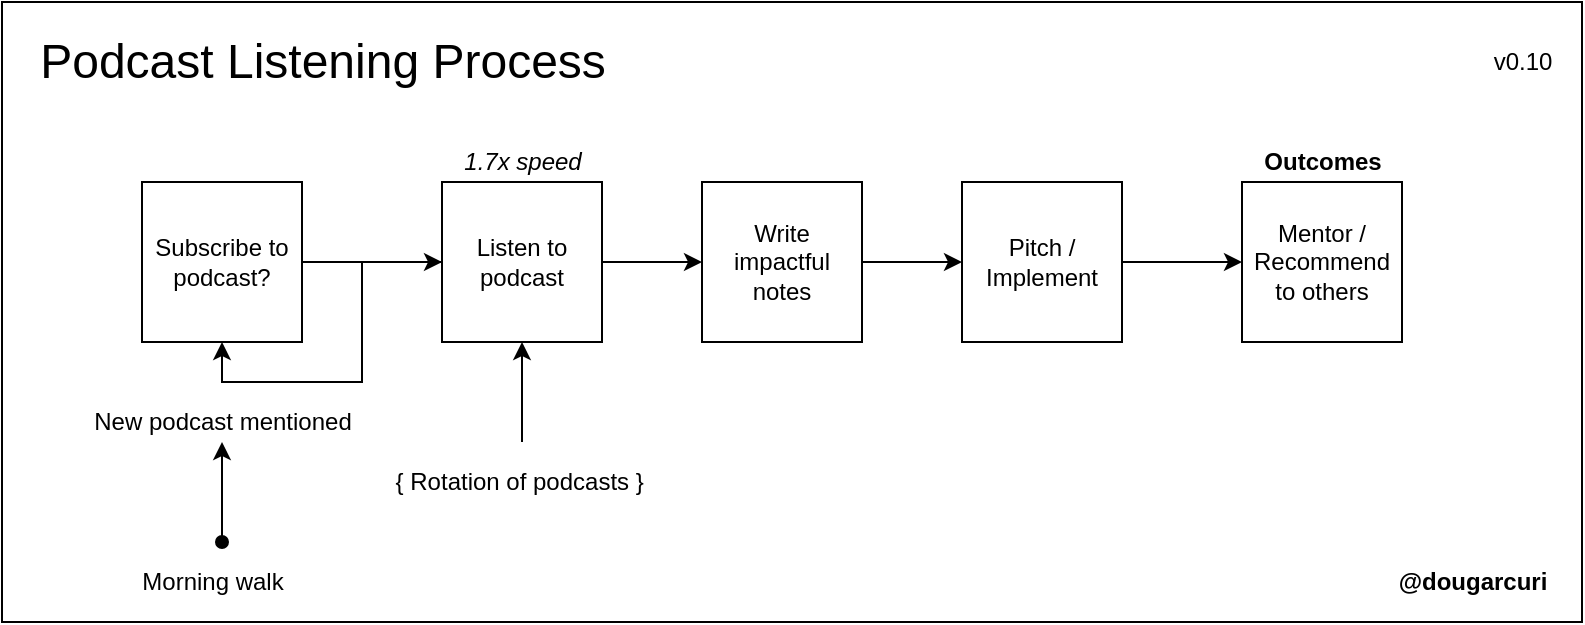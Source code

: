 <mxfile version="13.6.6" type="device"><diagram id="GHq76OuDfjOi-Ju2IBQN" name="Page-1"><mxGraphModel dx="1294" dy="767" grid="1" gridSize="10" guides="1" tooltips="1" connect="1" arrows="1" fold="1" page="1" pageScale="1" pageWidth="850" pageHeight="1100" math="0" shadow="0"><root><mxCell id="0"/><mxCell id="1" parent="0"/><mxCell id="WlOKW53uyA3XHyzy-dlt-2" value="" style="rounded=0;whiteSpace=wrap;html=1;fillColor=none;" vertex="1" parent="1"><mxGeometry x="20" y="40" width="790" height="310" as="geometry"/></mxCell><mxCell id="WlOKW53uyA3XHyzy-dlt-1" value="&lt;font style=&quot;font-size: 24px&quot;&gt;Podcast Listening Process&lt;/font&gt;" style="text;html=1;align=center;verticalAlign=middle;resizable=0;points=[];autosize=1;" vertex="1" parent="1"><mxGeometry x="30" y="60" width="300" height="20" as="geometry"/></mxCell><mxCell id="WlOKW53uyA3XHyzy-dlt-3" value="v0.10" style="text;html=1;align=center;verticalAlign=middle;resizable=0;points=[];autosize=1;" vertex="1" parent="1"><mxGeometry x="760" y="60" width="40" height="20" as="geometry"/></mxCell><mxCell id="WlOKW53uyA3XHyzy-dlt-4" value="&lt;b&gt;@dougarcuri&lt;/b&gt;" style="text;html=1;align=center;verticalAlign=middle;resizable=0;points=[];autosize=1;" vertex="1" parent="1"><mxGeometry x="710" y="320" width="90" height="20" as="geometry"/></mxCell><mxCell id="WlOKW53uyA3XHyzy-dlt-10" style="edgeStyle=orthogonalEdgeStyle;rounded=0;orthogonalLoop=1;jettySize=auto;html=1;exitX=1;exitY=0.5;exitDx=0;exitDy=0;entryX=0;entryY=0.5;entryDx=0;entryDy=0;" edge="1" parent="1" source="WlOKW53uyA3XHyzy-dlt-5" target="WlOKW53uyA3XHyzy-dlt-9"><mxGeometry relative="1" as="geometry"/></mxCell><mxCell id="WlOKW53uyA3XHyzy-dlt-5" value="Subscribe to podcast?" style="whiteSpace=wrap;html=1;aspect=fixed;" vertex="1" parent="1"><mxGeometry x="90" y="130" width="80" height="80" as="geometry"/></mxCell><mxCell id="WlOKW53uyA3XHyzy-dlt-12" style="edgeStyle=orthogonalEdgeStyle;rounded=0;orthogonalLoop=1;jettySize=auto;html=1;entryX=0;entryY=0.5;entryDx=0;entryDy=0;" edge="1" parent="1" source="WlOKW53uyA3XHyzy-dlt-9" target="WlOKW53uyA3XHyzy-dlt-11"><mxGeometry relative="1" as="geometry"/></mxCell><mxCell id="WlOKW53uyA3XHyzy-dlt-15" style="edgeStyle=orthogonalEdgeStyle;rounded=0;orthogonalLoop=1;jettySize=auto;html=1;entryX=0.5;entryY=1;entryDx=0;entryDy=0;" edge="1" parent="1" source="WlOKW53uyA3XHyzy-dlt-9" target="WlOKW53uyA3XHyzy-dlt-5"><mxGeometry relative="1" as="geometry"><Array as="points"><mxPoint x="200" y="170"/><mxPoint x="200" y="230"/><mxPoint x="130" y="230"/></Array></mxGeometry></mxCell><mxCell id="WlOKW53uyA3XHyzy-dlt-9" value="Listen to podcast" style="whiteSpace=wrap;html=1;aspect=fixed;" vertex="1" parent="1"><mxGeometry x="240" y="130" width="80" height="80" as="geometry"/></mxCell><mxCell id="WlOKW53uyA3XHyzy-dlt-14" style="edgeStyle=orthogonalEdgeStyle;rounded=0;orthogonalLoop=1;jettySize=auto;html=1;exitX=1;exitY=0.5;exitDx=0;exitDy=0;entryX=0;entryY=0.5;entryDx=0;entryDy=0;" edge="1" parent="1" source="WlOKW53uyA3XHyzy-dlt-11" target="WlOKW53uyA3XHyzy-dlt-13"><mxGeometry relative="1" as="geometry"/></mxCell><mxCell id="WlOKW53uyA3XHyzy-dlt-11" value="Write impactful notes" style="whiteSpace=wrap;html=1;aspect=fixed;" vertex="1" parent="1"><mxGeometry x="370" y="130" width="80" height="80" as="geometry"/></mxCell><mxCell id="WlOKW53uyA3XHyzy-dlt-19" style="edgeStyle=orthogonalEdgeStyle;rounded=0;orthogonalLoop=1;jettySize=auto;html=1;exitX=1;exitY=0.5;exitDx=0;exitDy=0;entryX=0;entryY=0.5;entryDx=0;entryDy=0;" edge="1" parent="1" source="WlOKW53uyA3XHyzy-dlt-13" target="WlOKW53uyA3XHyzy-dlt-18"><mxGeometry relative="1" as="geometry"/></mxCell><mxCell id="WlOKW53uyA3XHyzy-dlt-13" value="Pitch / Implement" style="whiteSpace=wrap;html=1;aspect=fixed;" vertex="1" parent="1"><mxGeometry x="500" y="130" width="80" height="80" as="geometry"/></mxCell><mxCell id="WlOKW53uyA3XHyzy-dlt-16" value="New podcast mentioned" style="text;html=1;align=center;verticalAlign=middle;resizable=0;points=[];autosize=1;" vertex="1" parent="1"><mxGeometry x="60" y="240" width="140" height="20" as="geometry"/></mxCell><mxCell id="WlOKW53uyA3XHyzy-dlt-18" value="Mentor / Recommend to others" style="whiteSpace=wrap;html=1;aspect=fixed;" vertex="1" parent="1"><mxGeometry x="640" y="130" width="80" height="80" as="geometry"/></mxCell><mxCell id="WlOKW53uyA3XHyzy-dlt-20" value="" style="endArrow=classic;html=1;entryX=0.5;entryY=1;entryDx=0;entryDy=0;" edge="1" parent="1" target="WlOKW53uyA3XHyzy-dlt-9"><mxGeometry width="50" height="50" relative="1" as="geometry"><mxPoint x="280" y="260" as="sourcePoint"/><mxPoint x="320" y="210" as="targetPoint"/></mxGeometry></mxCell><mxCell id="WlOKW53uyA3XHyzy-dlt-21" value="{ Rotation of podcasts }&amp;nbsp;" style="text;html=1;align=center;verticalAlign=middle;resizable=0;points=[];autosize=1;" vertex="1" parent="1"><mxGeometry x="210" y="270" width="140" height="20" as="geometry"/></mxCell><mxCell id="WlOKW53uyA3XHyzy-dlt-22" value="" style="endArrow=classic;html=1;startArrow=oval;startFill=1;" edge="1" parent="1"><mxGeometry width="50" height="50" relative="1" as="geometry"><mxPoint x="130" y="310" as="sourcePoint"/><mxPoint x="130" y="260" as="targetPoint"/></mxGeometry></mxCell><mxCell id="WlOKW53uyA3XHyzy-dlt-23" value="Morning walk" style="text;html=1;align=center;verticalAlign=middle;resizable=0;points=[];autosize=1;" vertex="1" parent="1"><mxGeometry x="80" y="320" width="90" height="20" as="geometry"/></mxCell><mxCell id="WlOKW53uyA3XHyzy-dlt-24" value="&lt;i&gt;1.7x speed&lt;/i&gt;" style="text;html=1;align=center;verticalAlign=middle;resizable=0;points=[];autosize=1;" vertex="1" parent="1"><mxGeometry x="245" y="110" width="70" height="20" as="geometry"/></mxCell><mxCell id="WlOKW53uyA3XHyzy-dlt-25" value="&lt;b&gt;Outcomes&lt;/b&gt;" style="text;html=1;align=center;verticalAlign=middle;resizable=0;points=[];autosize=1;" vertex="1" parent="1"><mxGeometry x="645" y="110" width="70" height="20" as="geometry"/></mxCell></root></mxGraphModel></diagram></mxfile>